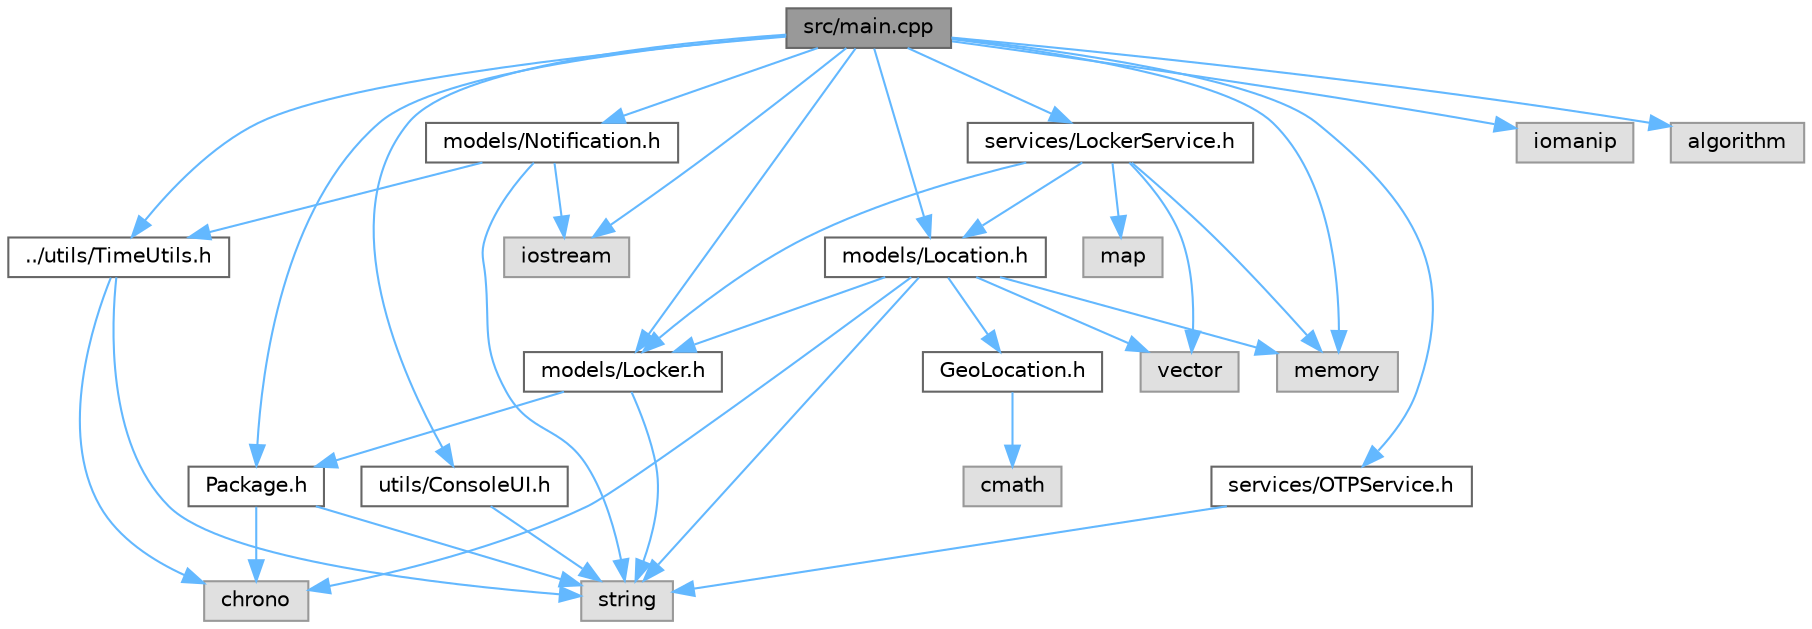 digraph "src/main.cpp"
{
 // INTERACTIVE_SVG=YES
 // LATEX_PDF_SIZE
  bgcolor="transparent";
  edge [fontname=Helvetica,fontsize=10,labelfontname=Helvetica,labelfontsize=10];
  node [fontname=Helvetica,fontsize=10,shape=box,height=0.2,width=0.4];
  Node1 [label="src/main.cpp",height=0.2,width=0.4,color="gray40", fillcolor="grey60", style="filled", fontcolor="black",tooltip=" "];
  Node1 -> Node2 [color="steelblue1",style="solid"];
  Node2 [label="iostream",height=0.2,width=0.4,color="grey60", fillcolor="#E0E0E0", style="filled",tooltip=" "];
  Node1 -> Node3 [color="steelblue1",style="solid"];
  Node3 [label="memory",height=0.2,width=0.4,color="grey60", fillcolor="#E0E0E0", style="filled",tooltip=" "];
  Node1 -> Node4 [color="steelblue1",style="solid"];
  Node4 [label="iomanip",height=0.2,width=0.4,color="grey60", fillcolor="#E0E0E0", style="filled",tooltip=" "];
  Node1 -> Node5 [color="steelblue1",style="solid"];
  Node5 [label="algorithm",height=0.2,width=0.4,color="grey60", fillcolor="#E0E0E0", style="filled",tooltip=" "];
  Node1 -> Node6 [color="steelblue1",style="solid"];
  Node6 [label="models/Locker.h",height=0.2,width=0.4,color="grey40", fillcolor="white", style="filled",URL="$Locker_8h.html",tooltip=" "];
  Node6 -> Node7 [color="steelblue1",style="solid"];
  Node7 [label="string",height=0.2,width=0.4,color="grey60", fillcolor="#E0E0E0", style="filled",tooltip=" "];
  Node6 -> Node8 [color="steelblue1",style="solid"];
  Node8 [label="Package.h",height=0.2,width=0.4,color="grey40", fillcolor="white", style="filled",URL="$Package_8h.html",tooltip=" "];
  Node8 -> Node7 [color="steelblue1",style="solid"];
  Node8 -> Node9 [color="steelblue1",style="solid"];
  Node9 [label="chrono",height=0.2,width=0.4,color="grey60", fillcolor="#E0E0E0", style="filled",tooltip=" "];
  Node1 -> Node8 [color="steelblue1",style="solid"];
  Node1 -> Node10 [color="steelblue1",style="solid"];
  Node10 [label="models/Location.h",height=0.2,width=0.4,color="grey40", fillcolor="white", style="filled",URL="$Location_8h.html",tooltip=" "];
  Node10 -> Node7 [color="steelblue1",style="solid"];
  Node10 -> Node11 [color="steelblue1",style="solid"];
  Node11 [label="vector",height=0.2,width=0.4,color="grey60", fillcolor="#E0E0E0", style="filled",tooltip=" "];
  Node10 -> Node9 [color="steelblue1",style="solid"];
  Node10 -> Node3 [color="steelblue1",style="solid"];
  Node10 -> Node6 [color="steelblue1",style="solid"];
  Node10 -> Node12 [color="steelblue1",style="solid"];
  Node12 [label="GeoLocation.h",height=0.2,width=0.4,color="grey40", fillcolor="white", style="filled",URL="$GeoLocation_8h.html",tooltip=" "];
  Node12 -> Node13 [color="steelblue1",style="solid"];
  Node13 [label="cmath",height=0.2,width=0.4,color="grey60", fillcolor="#E0E0E0", style="filled",tooltip=" "];
  Node1 -> Node14 [color="steelblue1",style="solid"];
  Node14 [label="models/Notification.h",height=0.2,width=0.4,color="grey40", fillcolor="white", style="filled",URL="$Notification_8h.html",tooltip=" "];
  Node14 -> Node7 [color="steelblue1",style="solid"];
  Node14 -> Node2 [color="steelblue1",style="solid"];
  Node14 -> Node15 [color="steelblue1",style="solid"];
  Node15 [label="../utils/TimeUtils.h",height=0.2,width=0.4,color="grey40", fillcolor="white", style="filled",URL="$TimeUtils_8h.html",tooltip=" "];
  Node15 -> Node9 [color="steelblue1",style="solid"];
  Node15 -> Node7 [color="steelblue1",style="solid"];
  Node1 -> Node16 [color="steelblue1",style="solid"];
  Node16 [label="services/LockerService.h",height=0.2,width=0.4,color="grey40", fillcolor="white", style="filled",URL="$LockerService_8h.html",tooltip=" "];
  Node16 -> Node11 [color="steelblue1",style="solid"];
  Node16 -> Node3 [color="steelblue1",style="solid"];
  Node16 -> Node17 [color="steelblue1",style="solid"];
  Node17 [label="map",height=0.2,width=0.4,color="grey60", fillcolor="#E0E0E0", style="filled",tooltip=" "];
  Node16 -> Node6 [color="steelblue1",style="solid"];
  Node16 -> Node10 [color="steelblue1",style="solid"];
  Node1 -> Node18 [color="steelblue1",style="solid"];
  Node18 [label="services/OTPService.h",height=0.2,width=0.4,color="grey40", fillcolor="white", style="filled",URL="$OTPService_8h.html",tooltip=" "];
  Node18 -> Node7 [color="steelblue1",style="solid"];
  Node1 -> Node19 [color="steelblue1",style="solid"];
  Node19 [label="utils/ConsoleUI.h",height=0.2,width=0.4,color="grey40", fillcolor="white", style="filled",URL="$ConsoleUI_8h.html",tooltip=" "];
  Node19 -> Node7 [color="steelblue1",style="solid"];
  Node1 -> Node15 [color="steelblue1",style="solid"];
}
